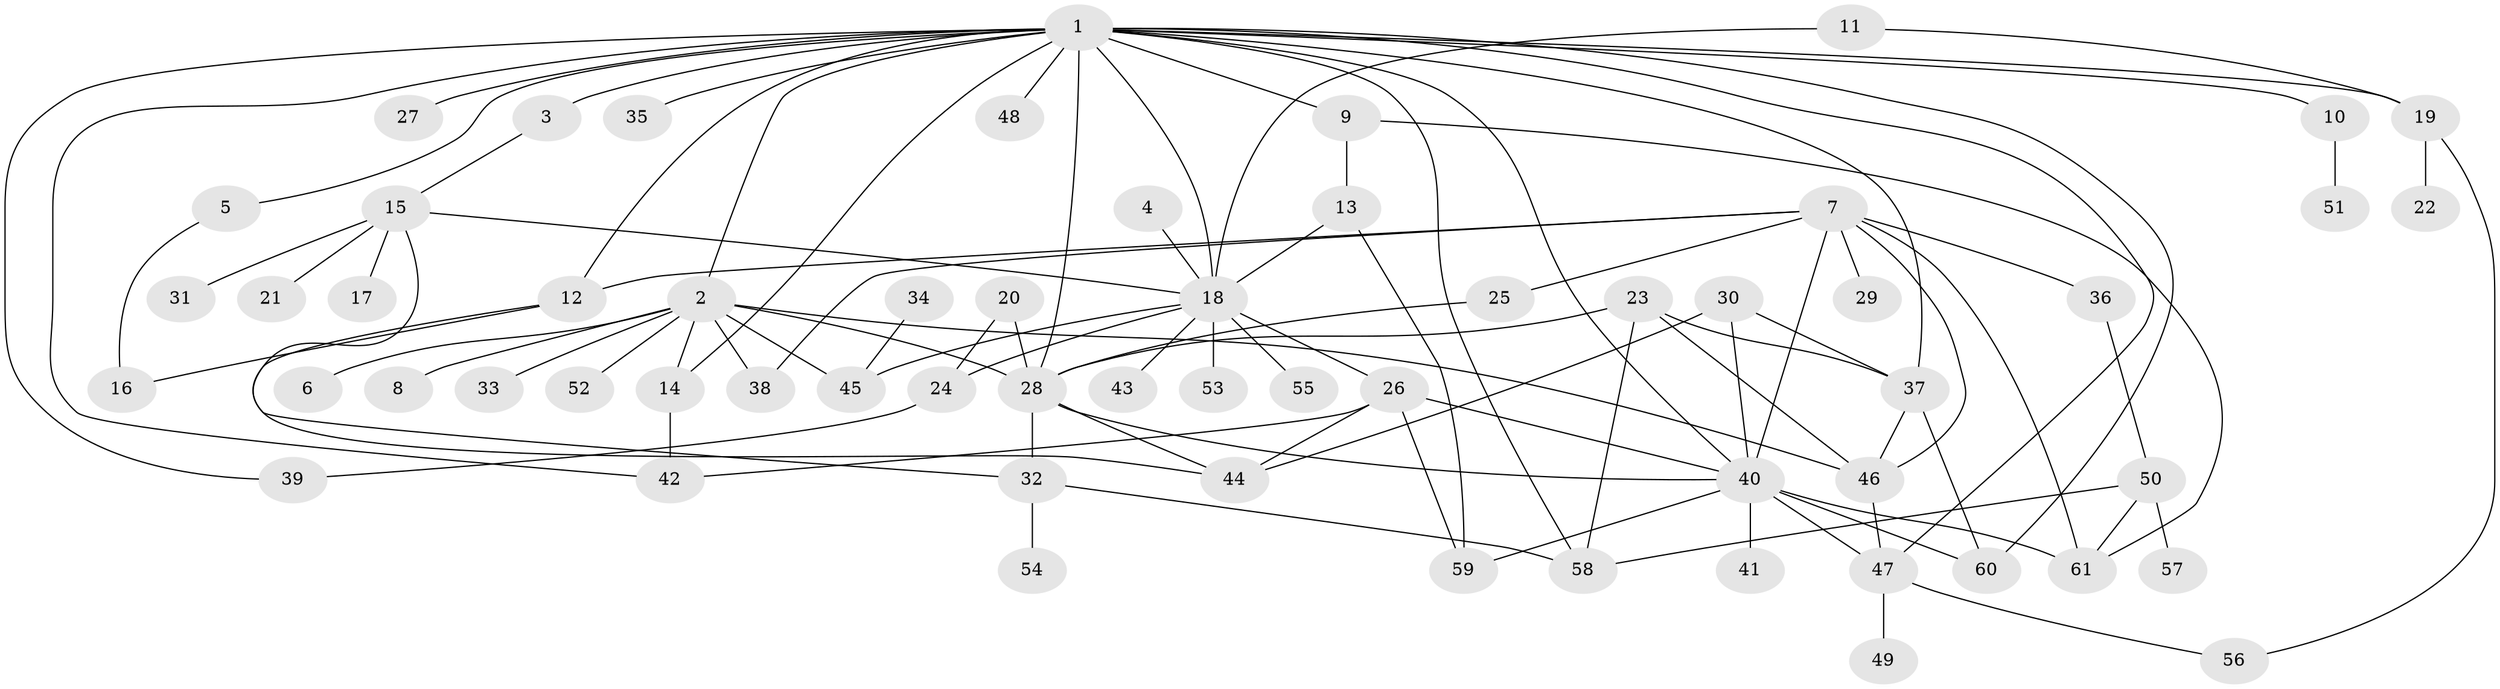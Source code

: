 // original degree distribution, {11: 0.010309278350515464, 24: 0.010309278350515464, 12: 0.010309278350515464, 9: 0.020618556701030927, 1: 0.35051546391752575, 2: 0.26804123711340205, 4: 0.14432989690721648, 3: 0.13402061855670103, 5: 0.020618556701030927, 6: 0.020618556701030927, 8: 0.010309278350515464}
// Generated by graph-tools (version 1.1) at 2025/36/03/04/25 23:36:49]
// undirected, 61 vertices, 98 edges
graph export_dot {
  node [color=gray90,style=filled];
  1;
  2;
  3;
  4;
  5;
  6;
  7;
  8;
  9;
  10;
  11;
  12;
  13;
  14;
  15;
  16;
  17;
  18;
  19;
  20;
  21;
  22;
  23;
  24;
  25;
  26;
  27;
  28;
  29;
  30;
  31;
  32;
  33;
  34;
  35;
  36;
  37;
  38;
  39;
  40;
  41;
  42;
  43;
  44;
  45;
  46;
  47;
  48;
  49;
  50;
  51;
  52;
  53;
  54;
  55;
  56;
  57;
  58;
  59;
  60;
  61;
  1 -- 2 [weight=1.0];
  1 -- 3 [weight=1.0];
  1 -- 5 [weight=1.0];
  1 -- 9 [weight=1.0];
  1 -- 10 [weight=1.0];
  1 -- 12 [weight=1.0];
  1 -- 14 [weight=1.0];
  1 -- 18 [weight=1.0];
  1 -- 19 [weight=2.0];
  1 -- 27 [weight=1.0];
  1 -- 28 [weight=1.0];
  1 -- 35 [weight=1.0];
  1 -- 37 [weight=1.0];
  1 -- 39 [weight=1.0];
  1 -- 40 [weight=1.0];
  1 -- 42 [weight=1.0];
  1 -- 47 [weight=1.0];
  1 -- 48 [weight=1.0];
  1 -- 58 [weight=1.0];
  1 -- 60 [weight=1.0];
  2 -- 6 [weight=1.0];
  2 -- 8 [weight=1.0];
  2 -- 14 [weight=1.0];
  2 -- 28 [weight=1.0];
  2 -- 33 [weight=1.0];
  2 -- 38 [weight=1.0];
  2 -- 45 [weight=1.0];
  2 -- 46 [weight=1.0];
  2 -- 52 [weight=1.0];
  3 -- 15 [weight=1.0];
  4 -- 18 [weight=1.0];
  5 -- 16 [weight=1.0];
  7 -- 12 [weight=1.0];
  7 -- 25 [weight=1.0];
  7 -- 29 [weight=1.0];
  7 -- 36 [weight=1.0];
  7 -- 38 [weight=1.0];
  7 -- 40 [weight=1.0];
  7 -- 46 [weight=1.0];
  7 -- 61 [weight=1.0];
  9 -- 13 [weight=1.0];
  9 -- 61 [weight=1.0];
  10 -- 51 [weight=1.0];
  11 -- 18 [weight=1.0];
  11 -- 19 [weight=1.0];
  12 -- 16 [weight=1.0];
  12 -- 32 [weight=1.0];
  13 -- 18 [weight=1.0];
  13 -- 59 [weight=1.0];
  14 -- 42 [weight=1.0];
  15 -- 17 [weight=1.0];
  15 -- 18 [weight=1.0];
  15 -- 21 [weight=1.0];
  15 -- 31 [weight=1.0];
  15 -- 44 [weight=1.0];
  18 -- 24 [weight=1.0];
  18 -- 26 [weight=1.0];
  18 -- 43 [weight=1.0];
  18 -- 45 [weight=1.0];
  18 -- 53 [weight=1.0];
  18 -- 55 [weight=1.0];
  19 -- 22 [weight=1.0];
  19 -- 56 [weight=1.0];
  20 -- 24 [weight=1.0];
  20 -- 28 [weight=1.0];
  23 -- 28 [weight=1.0];
  23 -- 37 [weight=1.0];
  23 -- 46 [weight=1.0];
  23 -- 58 [weight=1.0];
  24 -- 39 [weight=1.0];
  25 -- 28 [weight=1.0];
  26 -- 40 [weight=1.0];
  26 -- 42 [weight=1.0];
  26 -- 44 [weight=1.0];
  26 -- 59 [weight=1.0];
  28 -- 32 [weight=1.0];
  28 -- 40 [weight=1.0];
  28 -- 44 [weight=1.0];
  30 -- 37 [weight=1.0];
  30 -- 40 [weight=2.0];
  30 -- 44 [weight=1.0];
  32 -- 54 [weight=1.0];
  32 -- 58 [weight=1.0];
  34 -- 45 [weight=1.0];
  36 -- 50 [weight=1.0];
  37 -- 46 [weight=1.0];
  37 -- 60 [weight=1.0];
  40 -- 41 [weight=1.0];
  40 -- 47 [weight=1.0];
  40 -- 59 [weight=1.0];
  40 -- 60 [weight=1.0];
  40 -- 61 [weight=1.0];
  46 -- 47 [weight=1.0];
  47 -- 49 [weight=1.0];
  47 -- 56 [weight=1.0];
  50 -- 57 [weight=1.0];
  50 -- 58 [weight=1.0];
  50 -- 61 [weight=1.0];
}
